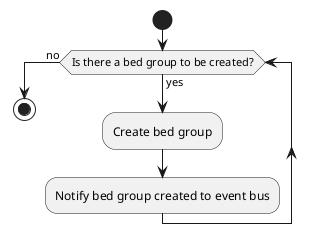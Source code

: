 @startuml Batch create bed groups
start
while (Is there a bed group to be created?) is (yes)
    :Create bed group;
    :Notify bed group created to event bus;
endwhile (no)
stop
@enduml